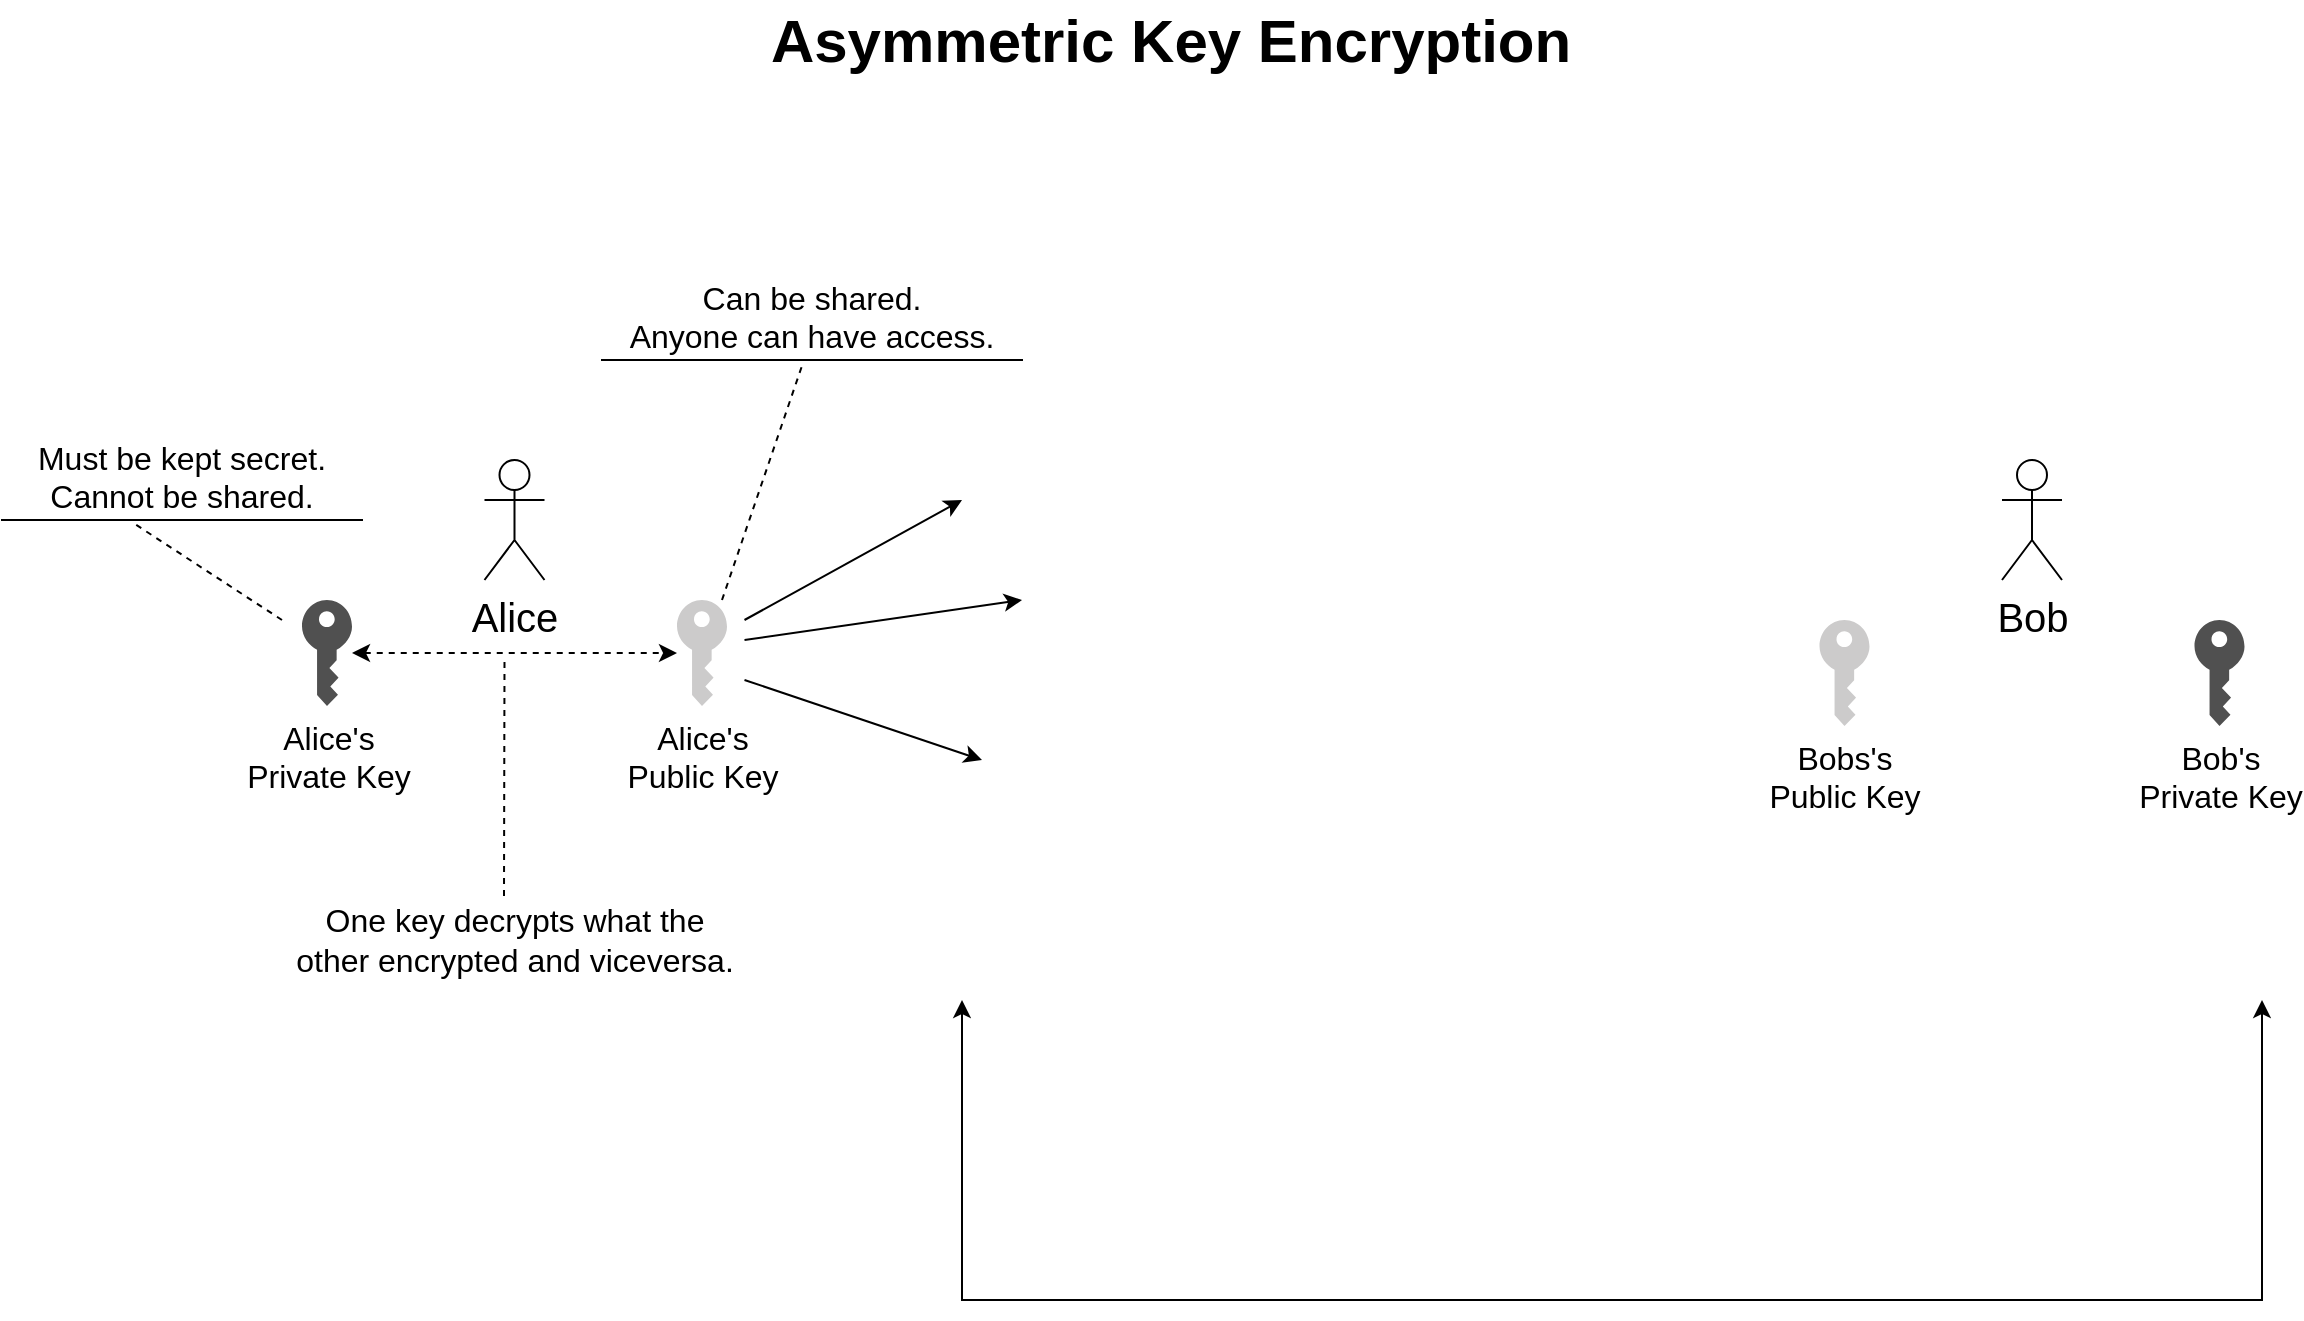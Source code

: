 <mxfile version="12.5.6" type="github">
  <diagram id="khd9lnCYYnj1bPslRRlo" name="Page-1">
    <mxGraphModel dx="1422" dy="794" grid="1" gridSize="10" guides="1" tooltips="1" connect="1" arrows="1" fold="1" page="1" pageScale="1" pageWidth="1169" pageHeight="827" math="0" shadow="0">
      <root>
        <mxCell id="0"/>
        <mxCell id="1" parent="0"/>
        <mxCell id="NfAX3kgdvOGdTsWDPBUL-1" value="Asymmetric Key Encryption" style="text;html=1;align=center;verticalAlign=middle;resizable=0;points=[];autosize=1;fontSize=30;fontStyle=1" vertex="1" parent="1">
          <mxGeometry x="374" y="10" width="420" height="40" as="geometry"/>
        </mxCell>
        <mxCell id="NfAX3kgdvOGdTsWDPBUL-2" value="Alice" style="shape=umlActor;verticalLabelPosition=bottom;labelBackgroundColor=#ffffff;verticalAlign=top;html=1;outlineConnect=0;fontSize=20;" vertex="1" parent="1">
          <mxGeometry x="241.25" y="240" width="30" height="60" as="geometry"/>
        </mxCell>
        <mxCell id="NfAX3kgdvOGdTsWDPBUL-4" value="Bob" style="shape=umlActor;verticalLabelPosition=bottom;labelBackgroundColor=#ffffff;verticalAlign=top;html=1;outlineConnect=0;fontSize=20;" vertex="1" parent="1">
          <mxGeometry x="1000" y="240" width="30" height="60" as="geometry"/>
        </mxCell>
        <mxCell id="NfAX3kgdvOGdTsWDPBUL-12" value="Alice&#39;s&lt;br style=&quot;font-size: 16px;&quot;&gt;Private Key" style="pointerEvents=1;shadow=0;dashed=0;html=1;strokeColor=none;fillColor=#505050;labelPosition=center;verticalLabelPosition=bottom;verticalAlign=top;outlineConnect=0;align=center;shape=mxgraph.office.security.key_permissions;fontSize=16;" vertex="1" parent="1">
          <mxGeometry x="150" y="310" width="25" height="53" as="geometry"/>
        </mxCell>
        <mxCell id="NfAX3kgdvOGdTsWDPBUL-13" value="Alice&#39;s&lt;br style=&quot;font-size: 16px;&quot;&gt;Public Key" style="pointerEvents=1;shadow=0;dashed=0;html=1;strokeColor=none;labelPosition=center;verticalLabelPosition=bottom;verticalAlign=top;outlineConnect=0;align=center;shape=mxgraph.office.security.key_permissions;fillColor=#CCCBCB;fontSize=16;" vertex="1" parent="1">
          <mxGeometry x="337.5" y="310" width="25" height="53" as="geometry"/>
        </mxCell>
        <mxCell id="NfAX3kgdvOGdTsWDPBUL-16" value="Bob&#39;s&lt;br style=&quot;font-size: 16px&quot;&gt;Private Key" style="pointerEvents=1;shadow=0;dashed=0;html=1;strokeColor=none;fillColor=#505050;labelPosition=center;verticalLabelPosition=bottom;verticalAlign=top;outlineConnect=0;align=center;shape=mxgraph.office.security.key_permissions;fontSize=16;" vertex="1" parent="1">
          <mxGeometry x="1096.25" y="320" width="25" height="53" as="geometry"/>
        </mxCell>
        <mxCell id="NfAX3kgdvOGdTsWDPBUL-20" style="edgeStyle=orthogonalEdgeStyle;rounded=0;orthogonalLoop=1;jettySize=auto;html=1;fontSize=16;startArrow=classic;startFill=1;" edge="1" parent="1">
          <mxGeometry relative="1" as="geometry">
            <mxPoint x="1130" y="510" as="sourcePoint"/>
            <mxPoint x="480" y="510" as="targetPoint"/>
            <Array as="points">
              <mxPoint x="1130" y="660"/>
              <mxPoint x="480" y="660"/>
            </Array>
          </mxGeometry>
        </mxCell>
        <mxCell id="NfAX3kgdvOGdTsWDPBUL-17" value="Bobs&#39;s&lt;br style=&quot;font-size: 16px&quot;&gt;Public Key" style="pointerEvents=1;shadow=0;dashed=0;html=1;strokeColor=none;labelPosition=center;verticalLabelPosition=bottom;verticalAlign=top;outlineConnect=0;align=center;shape=mxgraph.office.security.key_permissions;fillColor=#CCCBCB;fontSize=16;" vertex="1" parent="1">
          <mxGeometry x="908.75" y="320" width="25" height="53" as="geometry"/>
        </mxCell>
        <mxCell id="NfAX3kgdvOGdTsWDPBUL-25" value="" style="endArrow=classic;startArrow=classic;html=1;fontSize=16;dashed=1;" edge="1" parent="1" source="NfAX3kgdvOGdTsWDPBUL-12" target="NfAX3kgdvOGdTsWDPBUL-13">
          <mxGeometry width="50" height="50" relative="1" as="geometry">
            <mxPoint x="231.25" y="370" as="sourcePoint"/>
            <mxPoint x="331.25" y="320" as="targetPoint"/>
          </mxGeometry>
        </mxCell>
        <mxCell id="NfAX3kgdvOGdTsWDPBUL-26" value="" style="endArrow=none;dashed=1;html=1;fontSize=16;" edge="1" parent="1">
          <mxGeometry width="50" height="50" relative="1" as="geometry">
            <mxPoint x="251" y="458" as="sourcePoint"/>
            <mxPoint x="251.25" y="340" as="targetPoint"/>
          </mxGeometry>
        </mxCell>
        <mxCell id="NfAX3kgdvOGdTsWDPBUL-27" value="One key decrypts what the &lt;br&gt;other encrypted and viceversa." style="text;html=1;align=center;verticalAlign=middle;resizable=0;points=[];autosize=1;fontSize=16;" vertex="1" parent="1">
          <mxGeometry x="141.25" y="460" width="230" height="40" as="geometry"/>
        </mxCell>
        <mxCell id="NfAX3kgdvOGdTsWDPBUL-28" value="Must be kept secret.&lt;br&gt;Cannot be shared." style="whiteSpace=wrap;html=1;shape=partialRectangle;top=0;left=0;bottom=1;right=0;points=[[0,1],[1,1]];strokeColor=#000000;fillColor=none;align=center;verticalAlign=bottom;routingCenterY=0.5;snapToPoint=1;container=1;recursiveResize=0;autosize=1;treeFolding=1;treeMoving=1;fontSize=16;" vertex="1" parent="1">
          <mxGeometry y="230" width="180" height="40" as="geometry"/>
        </mxCell>
        <mxCell id="NfAX3kgdvOGdTsWDPBUL-32" value="" style="endArrow=none;html=1;fontSize=16;entryX=0.369;entryY=1.05;entryDx=0;entryDy=0;entryPerimeter=0;dashed=1;" edge="1" parent="1" target="NfAX3kgdvOGdTsWDPBUL-28">
          <mxGeometry width="50" height="50" relative="1" as="geometry">
            <mxPoint x="140" y="320" as="sourcePoint"/>
            <mxPoint x="60" y="600" as="targetPoint"/>
          </mxGeometry>
        </mxCell>
        <mxCell id="NfAX3kgdvOGdTsWDPBUL-34" value="" style="endArrow=classic;html=1;fontSize=16;" edge="1" parent="1">
          <mxGeometry width="50" height="50" relative="1" as="geometry">
            <mxPoint x="371.25" y="330" as="sourcePoint"/>
            <mxPoint x="510" y="310" as="targetPoint"/>
          </mxGeometry>
        </mxCell>
        <mxCell id="NfAX3kgdvOGdTsWDPBUL-35" value="" style="endArrow=classic;html=1;fontSize=16;" edge="1" parent="1">
          <mxGeometry width="50" height="50" relative="1" as="geometry">
            <mxPoint x="371.25" y="320" as="sourcePoint"/>
            <mxPoint x="480" y="260" as="targetPoint"/>
          </mxGeometry>
        </mxCell>
        <mxCell id="NfAX3kgdvOGdTsWDPBUL-36" value="" style="endArrow=classic;html=1;fontSize=16;" edge="1" parent="1">
          <mxGeometry width="50" height="50" relative="1" as="geometry">
            <mxPoint x="371.25" y="350" as="sourcePoint"/>
            <mxPoint x="490" y="390" as="targetPoint"/>
          </mxGeometry>
        </mxCell>
        <mxCell id="NfAX3kgdvOGdTsWDPBUL-37" value="Can be shared.&lt;br&gt;Anyone can have access." style="whiteSpace=wrap;html=1;shape=partialRectangle;top=0;left=0;bottom=1;right=0;points=[[0,1],[1,1]];strokeColor=#000000;fillColor=none;align=center;verticalAlign=bottom;routingCenterY=0.5;snapToPoint=1;container=1;recursiveResize=0;autosize=1;treeFolding=1;treeMoving=1;fontSize=16;" vertex="1" parent="1">
          <mxGeometry x="300" y="150" width="210" height="40" as="geometry"/>
        </mxCell>
        <mxCell id="NfAX3kgdvOGdTsWDPBUL-38" value="" style="endArrow=none;dashed=1;html=1;fontSize=16;entryX=0.476;entryY=1.075;entryDx=0;entryDy=0;entryPerimeter=0;exitX=0.9;exitY=0;exitDx=0;exitDy=0;exitPerimeter=0;" edge="1" parent="1" source="NfAX3kgdvOGdTsWDPBUL-13" target="NfAX3kgdvOGdTsWDPBUL-37">
          <mxGeometry width="50" height="50" relative="1" as="geometry">
            <mxPoint x="10" y="740" as="sourcePoint"/>
            <mxPoint x="60" y="690" as="targetPoint"/>
          </mxGeometry>
        </mxCell>
      </root>
    </mxGraphModel>
  </diagram>
</mxfile>
